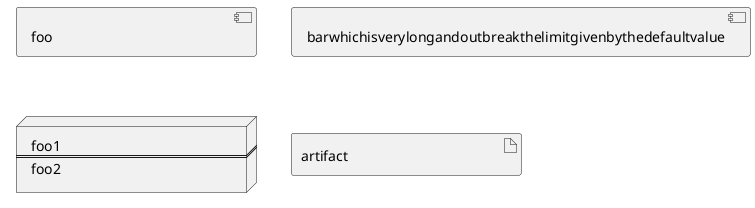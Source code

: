 {
  "sha1": "lb045c4xfctb9zwkbybxydj7jyatb02",
  "insertion": {
    "when": "2024-06-03T18:59:33.968Z",
    "user": "plantuml@gmail.com"
  }
}
@startuml
skinparam minClassWidth 200
component foo
component barwhichisverylongandoutbreakthelimitgivenbythedefaultvalue
node node [
foo1
====
foo2
]
artifact artifact
@enduml
